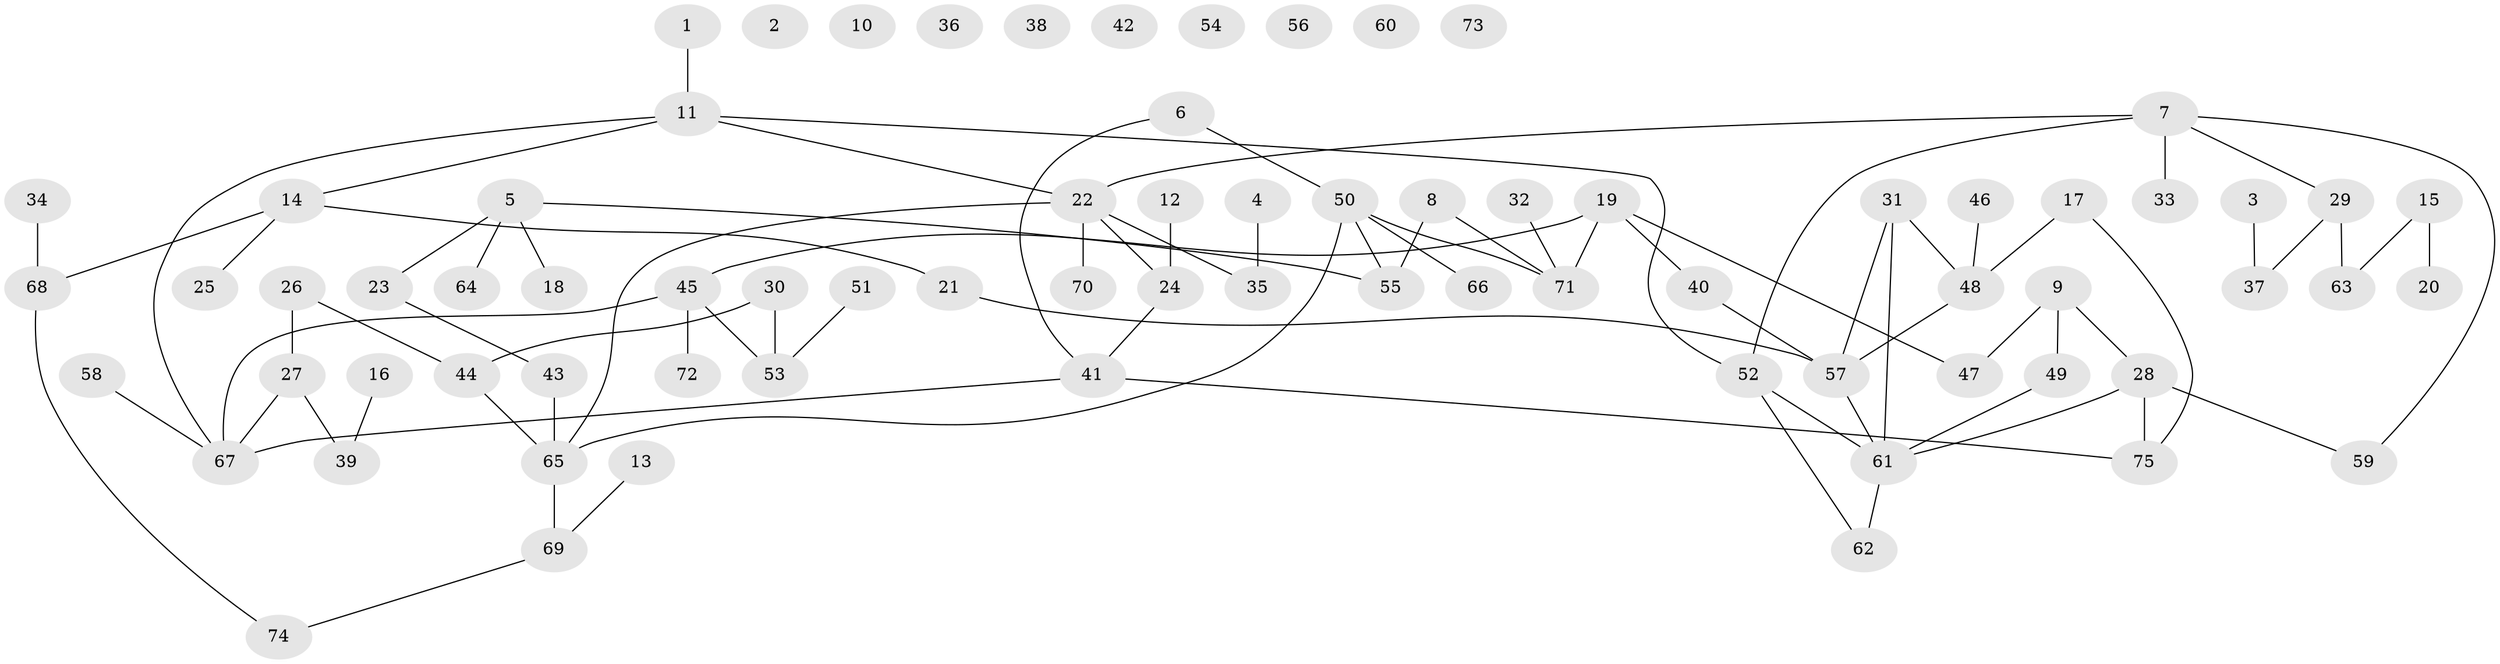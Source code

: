 // coarse degree distribution, {4: 0.2631578947368421, 1: 0.2631578947368421, 3: 0.2631578947368421, 2: 0.10526315789473684, 5: 0.10526315789473684}
// Generated by graph-tools (version 1.1) at 2025/35/03/04/25 23:35:47]
// undirected, 75 vertices, 84 edges
graph export_dot {
  node [color=gray90,style=filled];
  1;
  2;
  3;
  4;
  5;
  6;
  7;
  8;
  9;
  10;
  11;
  12;
  13;
  14;
  15;
  16;
  17;
  18;
  19;
  20;
  21;
  22;
  23;
  24;
  25;
  26;
  27;
  28;
  29;
  30;
  31;
  32;
  33;
  34;
  35;
  36;
  37;
  38;
  39;
  40;
  41;
  42;
  43;
  44;
  45;
  46;
  47;
  48;
  49;
  50;
  51;
  52;
  53;
  54;
  55;
  56;
  57;
  58;
  59;
  60;
  61;
  62;
  63;
  64;
  65;
  66;
  67;
  68;
  69;
  70;
  71;
  72;
  73;
  74;
  75;
  1 -- 11;
  3 -- 37;
  4 -- 35;
  5 -- 18;
  5 -- 23;
  5 -- 55;
  5 -- 64;
  6 -- 41;
  6 -- 50;
  7 -- 22;
  7 -- 29;
  7 -- 33;
  7 -- 52;
  7 -- 59;
  8 -- 55;
  8 -- 71;
  9 -- 28;
  9 -- 47;
  9 -- 49;
  11 -- 14;
  11 -- 22;
  11 -- 52;
  11 -- 67;
  12 -- 24;
  13 -- 69;
  14 -- 21;
  14 -- 25;
  14 -- 68;
  15 -- 20;
  15 -- 63;
  16 -- 39;
  17 -- 48;
  17 -- 75;
  19 -- 40;
  19 -- 45;
  19 -- 47;
  19 -- 71;
  21 -- 57;
  22 -- 24;
  22 -- 35;
  22 -- 65;
  22 -- 70;
  23 -- 43;
  24 -- 41;
  26 -- 27;
  26 -- 44;
  27 -- 39;
  27 -- 67;
  28 -- 59;
  28 -- 61;
  28 -- 75;
  29 -- 37;
  29 -- 63;
  30 -- 44;
  30 -- 53;
  31 -- 48;
  31 -- 57;
  31 -- 61;
  32 -- 71;
  34 -- 68;
  40 -- 57;
  41 -- 67;
  41 -- 75;
  43 -- 65;
  44 -- 65;
  45 -- 53;
  45 -- 67;
  45 -- 72;
  46 -- 48;
  48 -- 57;
  49 -- 61;
  50 -- 55;
  50 -- 65;
  50 -- 66;
  50 -- 71;
  51 -- 53;
  52 -- 61;
  52 -- 62;
  57 -- 61;
  58 -- 67;
  61 -- 62;
  65 -- 69;
  68 -- 74;
  69 -- 74;
}
